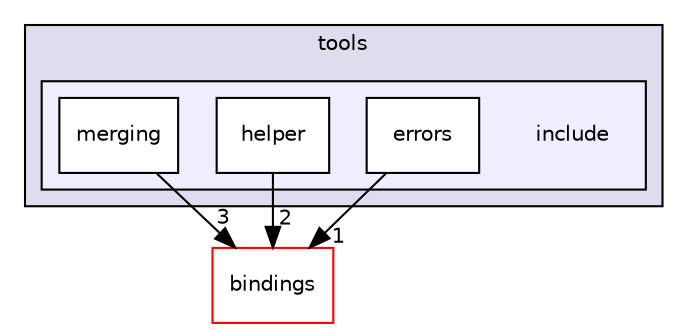 digraph "include" {
  compound=true
  node [ fontsize="10", fontname="Helvetica"];
  edge [ labelfontsize="10", labelfontname="Helvetica"];
  subgraph clusterdir_89fa086523ca714548e7966bf1a47b6b {
    graph [ bgcolor="#ddddee", pencolor="black", label="tools" fontname="Helvetica", fontsize="10", URL="dir_89fa086523ca714548e7966bf1a47b6b.html"]
  subgraph clusterdir_8b1d150e9f156064a1b3b6bfd83b297b {
    graph [ bgcolor="#eeeeff", pencolor="black", label="" URL="dir_8b1d150e9f156064a1b3b6bfd83b297b.html"];
    dir_8b1d150e9f156064a1b3b6bfd83b297b [shape=plaintext label="include"];
  dir_db43dbe0c274604a6786453b48d530ea [shape=box label="errors" fillcolor="white" style="filled" URL="dir_db43dbe0c274604a6786453b48d530ea.html"];
  dir_a08eb2c0536461a7c846d224551daff9 [shape=box label="helper" fillcolor="white" style="filled" URL="dir_a08eb2c0536461a7c846d224551daff9.html"];
  dir_b7d06c00d3a4a66dc199a40a626d14f4 [shape=box label="merging" fillcolor="white" style="filled" URL="dir_b7d06c00d3a4a66dc199a40a626d14f4.html"];
  }
  }
  dir_ea91a2a72b7cbbf988d2bd2cd1d23e49 [shape=box label="bindings" fillcolor="white" style="filled" color="red" URL="dir_ea91a2a72b7cbbf988d2bd2cd1d23e49.html"];
  dir_a08eb2c0536461a7c846d224551daff9->dir_ea91a2a72b7cbbf988d2bd2cd1d23e49 [headlabel="2", labeldistance=1.5 headhref="dir_000038_000039.html"];
  dir_b7d06c00d3a4a66dc199a40a626d14f4->dir_ea91a2a72b7cbbf988d2bd2cd1d23e49 [headlabel="3", labeldistance=1.5 headhref="dir_000022_000039.html"];
  dir_db43dbe0c274604a6786453b48d530ea->dir_ea91a2a72b7cbbf988d2bd2cd1d23e49 [headlabel="1", labeldistance=1.5 headhref="dir_000027_000039.html"];
}
